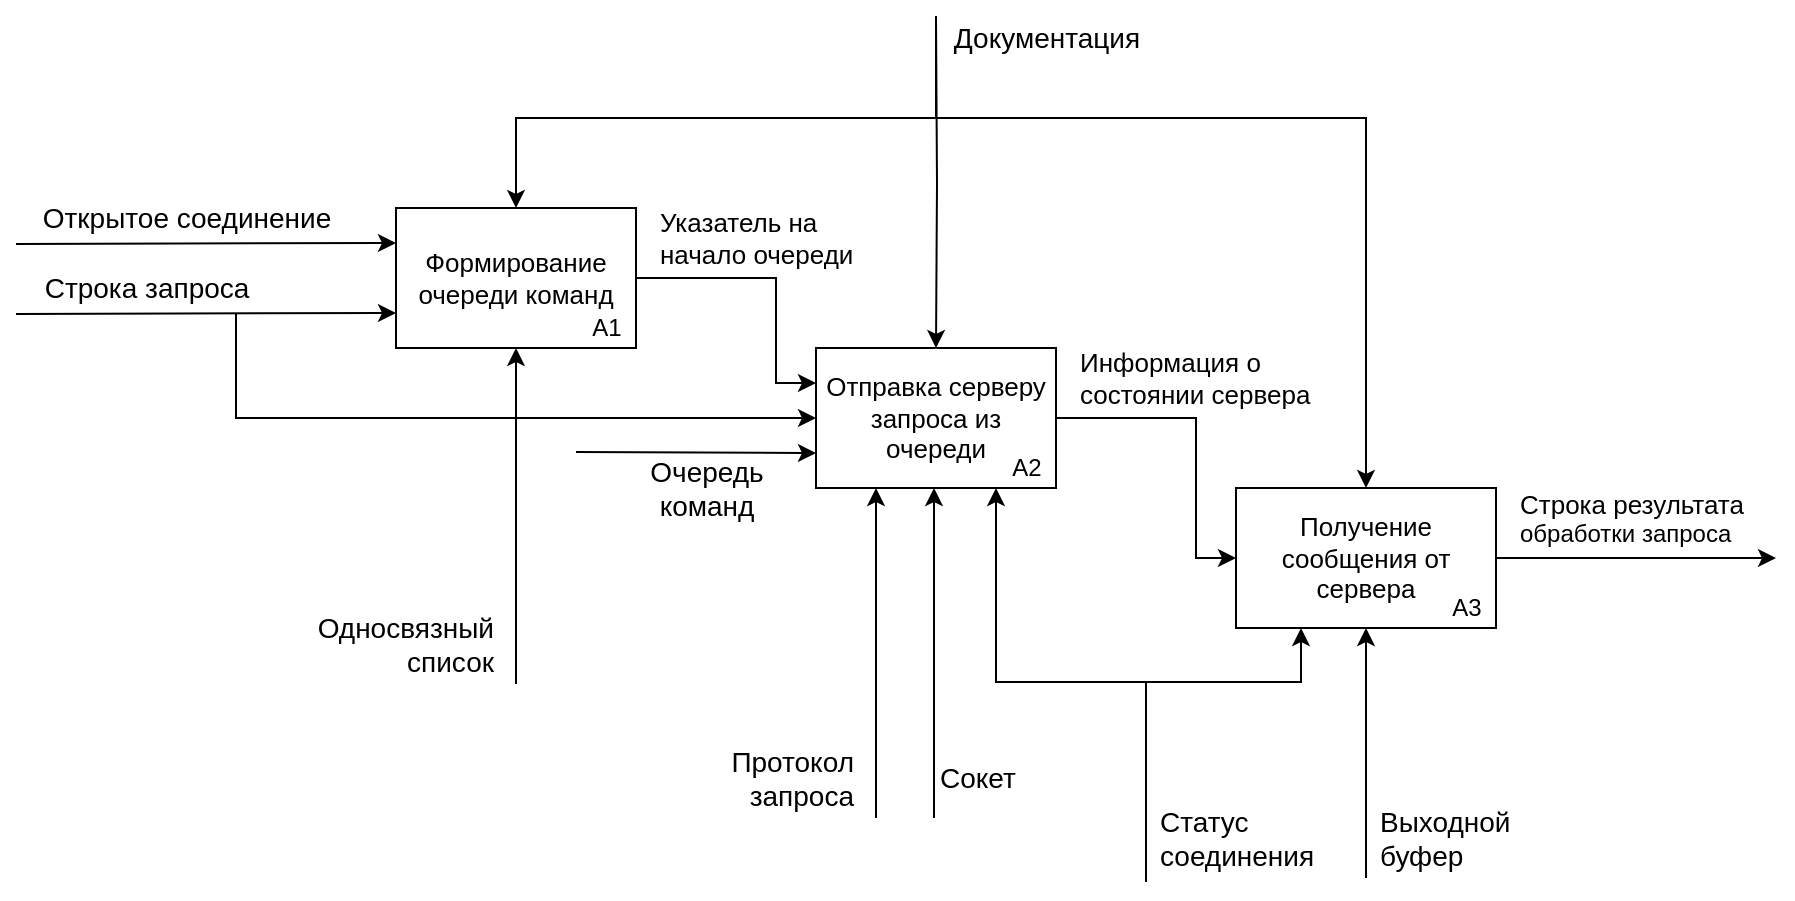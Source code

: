 <mxfile version="13.9.9" type="device"><diagram id="c6ic_0RKMG66MwIgugo_" name="Страница 1"><mxGraphModel dx="1707" dy="973" grid="1" gridSize="10" guides="1" tooltips="1" connect="1" arrows="1" fold="1" page="1" pageScale="1" pageWidth="827" pageHeight="1169" math="0" shadow="0"><root><mxCell id="0"/><mxCell id="1" parent="0"/><mxCell id="cGX54uqlx5NbJvsZO-7E-29" value="&lt;font style=&quot;font-size: 13px&quot;&gt;Получение сообщения от сервера&lt;/font&gt;" style="rounded=0;whiteSpace=wrap;html=1;" parent="1" vertex="1"><mxGeometry x="650" y="435" width="130" height="70" as="geometry"/></mxCell><mxCell id="cGX54uqlx5NbJvsZO-7E-8" style="edgeStyle=orthogonalEdgeStyle;rounded=0;orthogonalLoop=1;jettySize=auto;html=1;exitX=1;exitY=0.5;exitDx=0;exitDy=0;entryX=0;entryY=0.25;entryDx=0;entryDy=0;" parent="1" source="cGX54uqlx5NbJvsZO-7E-1" target="cGX54uqlx5NbJvsZO-7E-6" edge="1"><mxGeometry relative="1" as="geometry"><Array as="points"><mxPoint x="420" y="330"/><mxPoint x="420" y="383"/></Array></mxGeometry></mxCell><mxCell id="cGX54uqlx5NbJvsZO-7E-1" value="&lt;font style=&quot;font-size: 13px&quot;&gt;Формирование очереди команд&lt;/font&gt;" style="rounded=0;whiteSpace=wrap;html=1;" parent="1" vertex="1"><mxGeometry x="230" y="295" width="120" height="70" as="geometry"/></mxCell><mxCell id="cGX54uqlx5NbJvsZO-7E-2" value="" style="endArrow=classic;html=1;rounded=0;entryX=0;entryY=0.25;entryDx=0;entryDy=0;" parent="1" target="cGX54uqlx5NbJvsZO-7E-1" edge="1"><mxGeometry width="50" height="50" relative="1" as="geometry"><mxPoint x="40" y="313" as="sourcePoint"/><mxPoint x="330" y="420" as="targetPoint"/></mxGeometry></mxCell><mxCell id="cGX54uqlx5NbJvsZO-7E-3" value="Открытое соединение" style="text;html=1;align=center;verticalAlign=middle;resizable=0;points=[];autosize=1;strokeColor=none;fillColor=none;fontSize=14;" parent="1" vertex="1"><mxGeometry x="45" y="290" width="160" height="20" as="geometry"/></mxCell><mxCell id="cGX54uqlx5NbJvsZO-7E-4" value="А1" style="text;html=1;align=center;verticalAlign=middle;resizable=0;points=[];autosize=1;strokeColor=none;fillColor=none;" parent="1" vertex="1"><mxGeometry x="320" y="345" width="30" height="20" as="geometry"/></mxCell><mxCell id="cGX54uqlx5NbJvsZO-7E-14" style="edgeStyle=orthogonalEdgeStyle;rounded=0;orthogonalLoop=1;jettySize=auto;html=1;exitX=1;exitY=0.5;exitDx=0;exitDy=0;entryX=0;entryY=0.5;entryDx=0;entryDy=0;" parent="1" source="cGX54uqlx5NbJvsZO-7E-6" target="cGX54uqlx5NbJvsZO-7E-29" edge="1"><mxGeometry relative="1" as="geometry"><mxPoint x="650" y="470" as="targetPoint"/><Array as="points"><mxPoint x="630" y="400"/><mxPoint x="630" y="470"/><mxPoint x="650" y="470"/></Array></mxGeometry></mxCell><mxCell id="cGX54uqlx5NbJvsZO-7E-6" value="&lt;font style=&quot;font-size: 13px&quot;&gt;Отправка серверу&lt;br&gt;запроса из очереди&lt;/font&gt;" style="rounded=0;whiteSpace=wrap;html=1;" parent="1" vertex="1"><mxGeometry x="440" y="365" width="120" height="70" as="geometry"/></mxCell><mxCell id="cGX54uqlx5NbJvsZO-7E-7" value="А2" style="text;html=1;align=center;verticalAlign=middle;resizable=0;points=[];autosize=1;strokeColor=none;fillColor=none;" parent="1" vertex="1"><mxGeometry x="530" y="415" width="30" height="20" as="geometry"/></mxCell><mxCell id="cGX54uqlx5NbJvsZO-7E-9" style="edgeStyle=orthogonalEdgeStyle;rounded=0;orthogonalLoop=1;jettySize=auto;html=1;exitX=1;exitY=0.5;exitDx=0;exitDy=0;" parent="1" source="cGX54uqlx5NbJvsZO-7E-29" edge="1"><mxGeometry relative="1" as="geometry"><mxPoint x="770" y="470" as="sourcePoint"/><mxPoint x="920" y="470" as="targetPoint"/><Array as="points"><mxPoint x="900" y="470"/></Array></mxGeometry></mxCell><mxCell id="cGX54uqlx5NbJvsZO-7E-11" value="А3" style="text;html=1;align=center;verticalAlign=middle;resizable=0;points=[];autosize=1;strokeColor=none;fillColor=none;" parent="1" vertex="1"><mxGeometry x="750" y="485" width="30" height="20" as="geometry"/></mxCell><mxCell id="cGX54uqlx5NbJvsZO-7E-16" value="&lt;span style=&quot;font-size: 13px&quot;&gt;Строка результата&lt;br&gt;&lt;/span&gt;обработки запроса" style="text;html=1;align=left;verticalAlign=middle;resizable=0;points=[];autosize=1;strokeColor=none;fillColor=none;" parent="1" vertex="1"><mxGeometry x="790" y="435" width="130" height="30" as="geometry"/></mxCell><mxCell id="cGX54uqlx5NbJvsZO-7E-18" value="&lt;font style=&quot;font-size: 13px&quot;&gt;Указатель на &lt;br&gt;начало очереди&lt;/font&gt;" style="text;html=1;align=left;verticalAlign=middle;resizable=0;points=[];autosize=1;strokeColor=none;fillColor=none;" parent="1" vertex="1"><mxGeometry x="360" y="295" width="110" height="30" as="geometry"/></mxCell><mxCell id="cGX54uqlx5NbJvsZO-7E-19" value="&lt;font style=&quot;font-size: 13px&quot;&gt;Информация о &lt;br&gt;состоянии сервера&lt;/font&gt;" style="text;html=1;align=left;verticalAlign=middle;resizable=0;points=[];autosize=1;strokeColor=none;fillColor=none;" parent="1" vertex="1"><mxGeometry x="570" y="365" width="130" height="30" as="geometry"/></mxCell><mxCell id="vecgfziUXrClRIa40j5E-1" value="" style="endArrow=classic;html=1;rounded=0;entryX=0;entryY=0.75;entryDx=0;entryDy=0;" parent="1" target="cGX54uqlx5NbJvsZO-7E-1" edge="1"><mxGeometry width="50" height="50" relative="1" as="geometry"><mxPoint x="40" y="348" as="sourcePoint"/><mxPoint x="230" y="345" as="targetPoint"/></mxGeometry></mxCell><mxCell id="vecgfziUXrClRIa40j5E-2" value="Строка запроса" style="text;html=1;align=center;verticalAlign=middle;resizable=0;points=[];autosize=1;fontSize=14;" parent="1" vertex="1"><mxGeometry x="45" y="325" width="120" height="20" as="geometry"/></mxCell><mxCell id="vecgfziUXrClRIa40j5E-4" style="edgeStyle=orthogonalEdgeStyle;rounded=0;orthogonalLoop=1;jettySize=auto;html=1;entryX=0.5;entryY=0;entryDx=0;entryDy=0;fontSize=14;" parent="1" target="cGX54uqlx5NbJvsZO-7E-1" edge="1"><mxGeometry relative="1" as="geometry"><mxPoint x="500" y="200" as="sourcePoint"/><Array as="points"><mxPoint x="500" y="250"/><mxPoint x="290" y="250"/></Array></mxGeometry></mxCell><mxCell id="vecgfziUXrClRIa40j5E-5" style="edgeStyle=orthogonalEdgeStyle;rounded=0;orthogonalLoop=1;jettySize=auto;html=1;entryX=0.5;entryY=0;entryDx=0;entryDy=0;fontSize=14;" parent="1" target="cGX54uqlx5NbJvsZO-7E-6" edge="1"><mxGeometry relative="1" as="geometry"><mxPoint x="500" y="200" as="sourcePoint"/></mxGeometry></mxCell><mxCell id="vecgfziUXrClRIa40j5E-6" style="edgeStyle=orthogonalEdgeStyle;rounded=0;orthogonalLoop=1;jettySize=auto;html=1;entryX=0.5;entryY=0;entryDx=0;entryDy=0;fontSize=14;" parent="1" target="cGX54uqlx5NbJvsZO-7E-29" edge="1"><mxGeometry relative="1" as="geometry"><mxPoint x="500" y="199" as="sourcePoint"/><Array as="points"><mxPoint x="500" y="250"/><mxPoint x="715" y="250"/></Array></mxGeometry></mxCell><mxCell id="vecgfziUXrClRIa40j5E-7" value="Документация" style="text;html=1;align=center;verticalAlign=middle;resizable=0;points=[];autosize=1;fontSize=14;" parent="1" vertex="1"><mxGeometry x="500" y="200" width="110" height="20" as="geometry"/></mxCell><mxCell id="vecgfziUXrClRIa40j5E-8" value="" style="endArrow=classic;html=1;rounded=0;entryX=0.25;entryY=1;entryDx=0;entryDy=0;" parent="1" target="cGX54uqlx5NbJvsZO-7E-6" edge="1"><mxGeometry width="50" height="50" relative="1" as="geometry"><mxPoint x="470" y="600" as="sourcePoint"/><mxPoint x="480" y="480" as="targetPoint"/></mxGeometry></mxCell><mxCell id="vecgfziUXrClRIa40j5E-9" value="Протокол &lt;br&gt;запроса" style="text;html=1;align=right;verticalAlign=middle;resizable=0;points=[];autosize=1;fontSize=14;" parent="1" vertex="1"><mxGeometry x="380" y="560" width="80" height="40" as="geometry"/></mxCell><mxCell id="vecgfziUXrClRIa40j5E-10" value="" style="endArrow=classic;html=1;fontSize=14;edgeStyle=orthogonalEdgeStyle;entryX=0;entryY=0.5;entryDx=0;entryDy=0;rounded=0;" parent="1" target="cGX54uqlx5NbJvsZO-7E-6" edge="1"><mxGeometry width="50" height="50" relative="1" as="geometry"><mxPoint x="150" y="348" as="sourcePoint"/><mxPoint x="440" y="417.5" as="targetPoint"/><Array as="points"><mxPoint x="150" y="400"/></Array></mxGeometry></mxCell><mxCell id="vecgfziUXrClRIa40j5E-12" value="" style="endArrow=classic;html=1;fontSize=14;entryX=0;entryY=0.75;entryDx=0;entryDy=0;" parent="1" target="cGX54uqlx5NbJvsZO-7E-6" edge="1"><mxGeometry width="50" height="50" relative="1" as="geometry"><mxPoint x="320" y="417" as="sourcePoint"/><mxPoint x="370" y="400" as="targetPoint"/></mxGeometry></mxCell><mxCell id="vecgfziUXrClRIa40j5E-13" value="Очередь &lt;br&gt;команд" style="text;html=1;align=center;verticalAlign=middle;resizable=0;points=[];autosize=1;fontSize=14;" parent="1" vertex="1"><mxGeometry x="350" y="415" width="70" height="40" as="geometry"/></mxCell><mxCell id="vecgfziUXrClRIa40j5E-16" style="edgeStyle=orthogonalEdgeStyle;rounded=0;orthogonalLoop=1;jettySize=auto;html=1;fontSize=14;entryX=0.25;entryY=1;entryDx=0;entryDy=0;" parent="1" target="cGX54uqlx5NbJvsZO-7E-29" edge="1"><mxGeometry relative="1" as="geometry"><mxPoint x="605" y="632" as="sourcePoint"/><mxPoint x="715" y="507" as="targetPoint"/><Array as="points"><mxPoint x="605" y="532"/><mxPoint x="683" y="532"/></Array></mxGeometry></mxCell><mxCell id="vecgfziUXrClRIa40j5E-17" style="edgeStyle=orthogonalEdgeStyle;rounded=0;orthogonalLoop=1;jettySize=auto;html=1;fontSize=14;entryX=0.75;entryY=1;entryDx=0;entryDy=0;" parent="1" target="cGX54uqlx5NbJvsZO-7E-6" edge="1"><mxGeometry relative="1" as="geometry"><mxPoint x="605" y="632" as="sourcePoint"/><mxPoint x="500" y="437" as="targetPoint"/><Array as="points"><mxPoint x="605" y="532"/><mxPoint x="530" y="532"/></Array></mxGeometry></mxCell><mxCell id="vecgfziUXrClRIa40j5E-18" value="Статус &lt;br&gt;соединения" style="text;html=1;align=left;verticalAlign=middle;resizable=0;points=[];autosize=1;fontSize=14;" parent="1" vertex="1"><mxGeometry x="610" y="590" width="90" height="40" as="geometry"/></mxCell><mxCell id="vecgfziUXrClRIa40j5E-19" value="" style="endArrow=classic;html=1;rounded=0;entryX=0.5;entryY=1;entryDx=0;entryDy=0;" parent="1" target="cGX54uqlx5NbJvsZO-7E-1" edge="1"><mxGeometry width="50" height="50" relative="1" as="geometry"><mxPoint x="290" y="533" as="sourcePoint"/><mxPoint x="290" y="380" as="targetPoint"/></mxGeometry></mxCell><mxCell id="vecgfziUXrClRIa40j5E-20" value="Односвязный&lt;br&gt;список" style="text;html=1;align=right;verticalAlign=middle;resizable=0;points=[];autosize=1;fontSize=14;" parent="1" vertex="1"><mxGeometry x="180" y="492.5" width="100" height="40" as="geometry"/></mxCell><mxCell id="vecgfziUXrClRIa40j5E-23" style="edgeStyle=orthogonalEdgeStyle;rounded=0;orthogonalLoop=1;jettySize=auto;html=1;entryX=0.5;entryY=1;entryDx=0;entryDy=0;fontSize=14;" parent="1" target="cGX54uqlx5NbJvsZO-7E-29" edge="1"><mxGeometry relative="1" as="geometry"><mxPoint x="715" y="630" as="sourcePoint"/><Array as="points"><mxPoint x="715" y="620"/></Array></mxGeometry></mxCell><mxCell id="vecgfziUXrClRIa40j5E-24" value="Выходной буфер" style="text;html=1;strokeColor=none;fillColor=none;align=left;verticalAlign=middle;whiteSpace=wrap;rounded=0;fontSize=14;" parent="1" vertex="1"><mxGeometry x="720" y="600" width="40" height="20" as="geometry"/></mxCell><mxCell id="boiw-IjwU8BJ05tsI9lF-1" value="" style="endArrow=classic;html=1;rounded=0;entryX=0.25;entryY=1;entryDx=0;entryDy=0;" parent="1" edge="1"><mxGeometry width="50" height="50" relative="1" as="geometry"><mxPoint x="499" y="600" as="sourcePoint"/><mxPoint x="499" y="435" as="targetPoint"/></mxGeometry></mxCell><mxCell id="boiw-IjwU8BJ05tsI9lF-2" value="Сокет" style="text;html=1;align=left;verticalAlign=middle;resizable=0;points=[];autosize=1;fontSize=14;fontStyle=0" parent="1" vertex="1"><mxGeometry x="500" y="570" width="50" height="20" as="geometry"/></mxCell></root></mxGraphModel></diagram></mxfile>